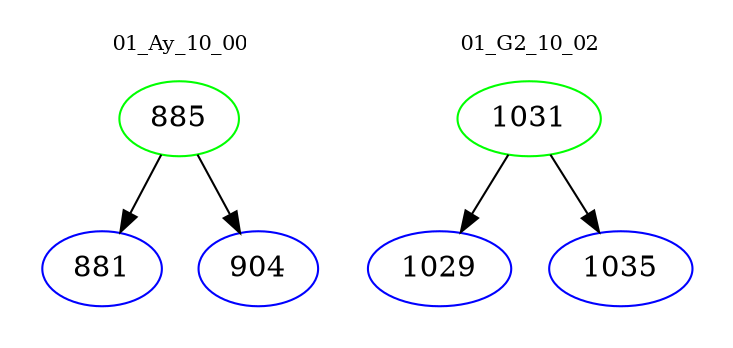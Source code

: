 digraph{
subgraph cluster_0 {
color = white
label = "01_Ay_10_00";
fontsize=10;
T0_885 [label="885", color="green"]
T0_885 -> T0_881 [color="black"]
T0_881 [label="881", color="blue"]
T0_885 -> T0_904 [color="black"]
T0_904 [label="904", color="blue"]
}
subgraph cluster_1 {
color = white
label = "01_G2_10_02";
fontsize=10;
T1_1031 [label="1031", color="green"]
T1_1031 -> T1_1029 [color="black"]
T1_1029 [label="1029", color="blue"]
T1_1031 -> T1_1035 [color="black"]
T1_1035 [label="1035", color="blue"]
}
}
